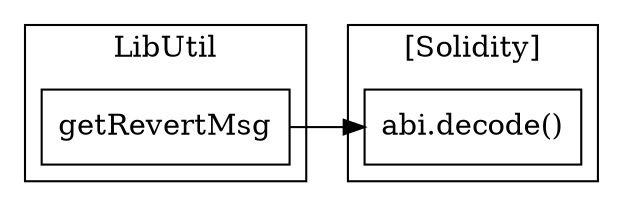 strict digraph {
rankdir="LR"
node [shape=box]
subgraph cluster_40_LibUtil {
label = "LibUtil"
"40_getRevertMsg" [label="getRevertMsg"]
}subgraph cluster_solidity {
label = "[Solidity]"
"abi.decode()" 
"40_getRevertMsg" -> "abi.decode()"
}
}
